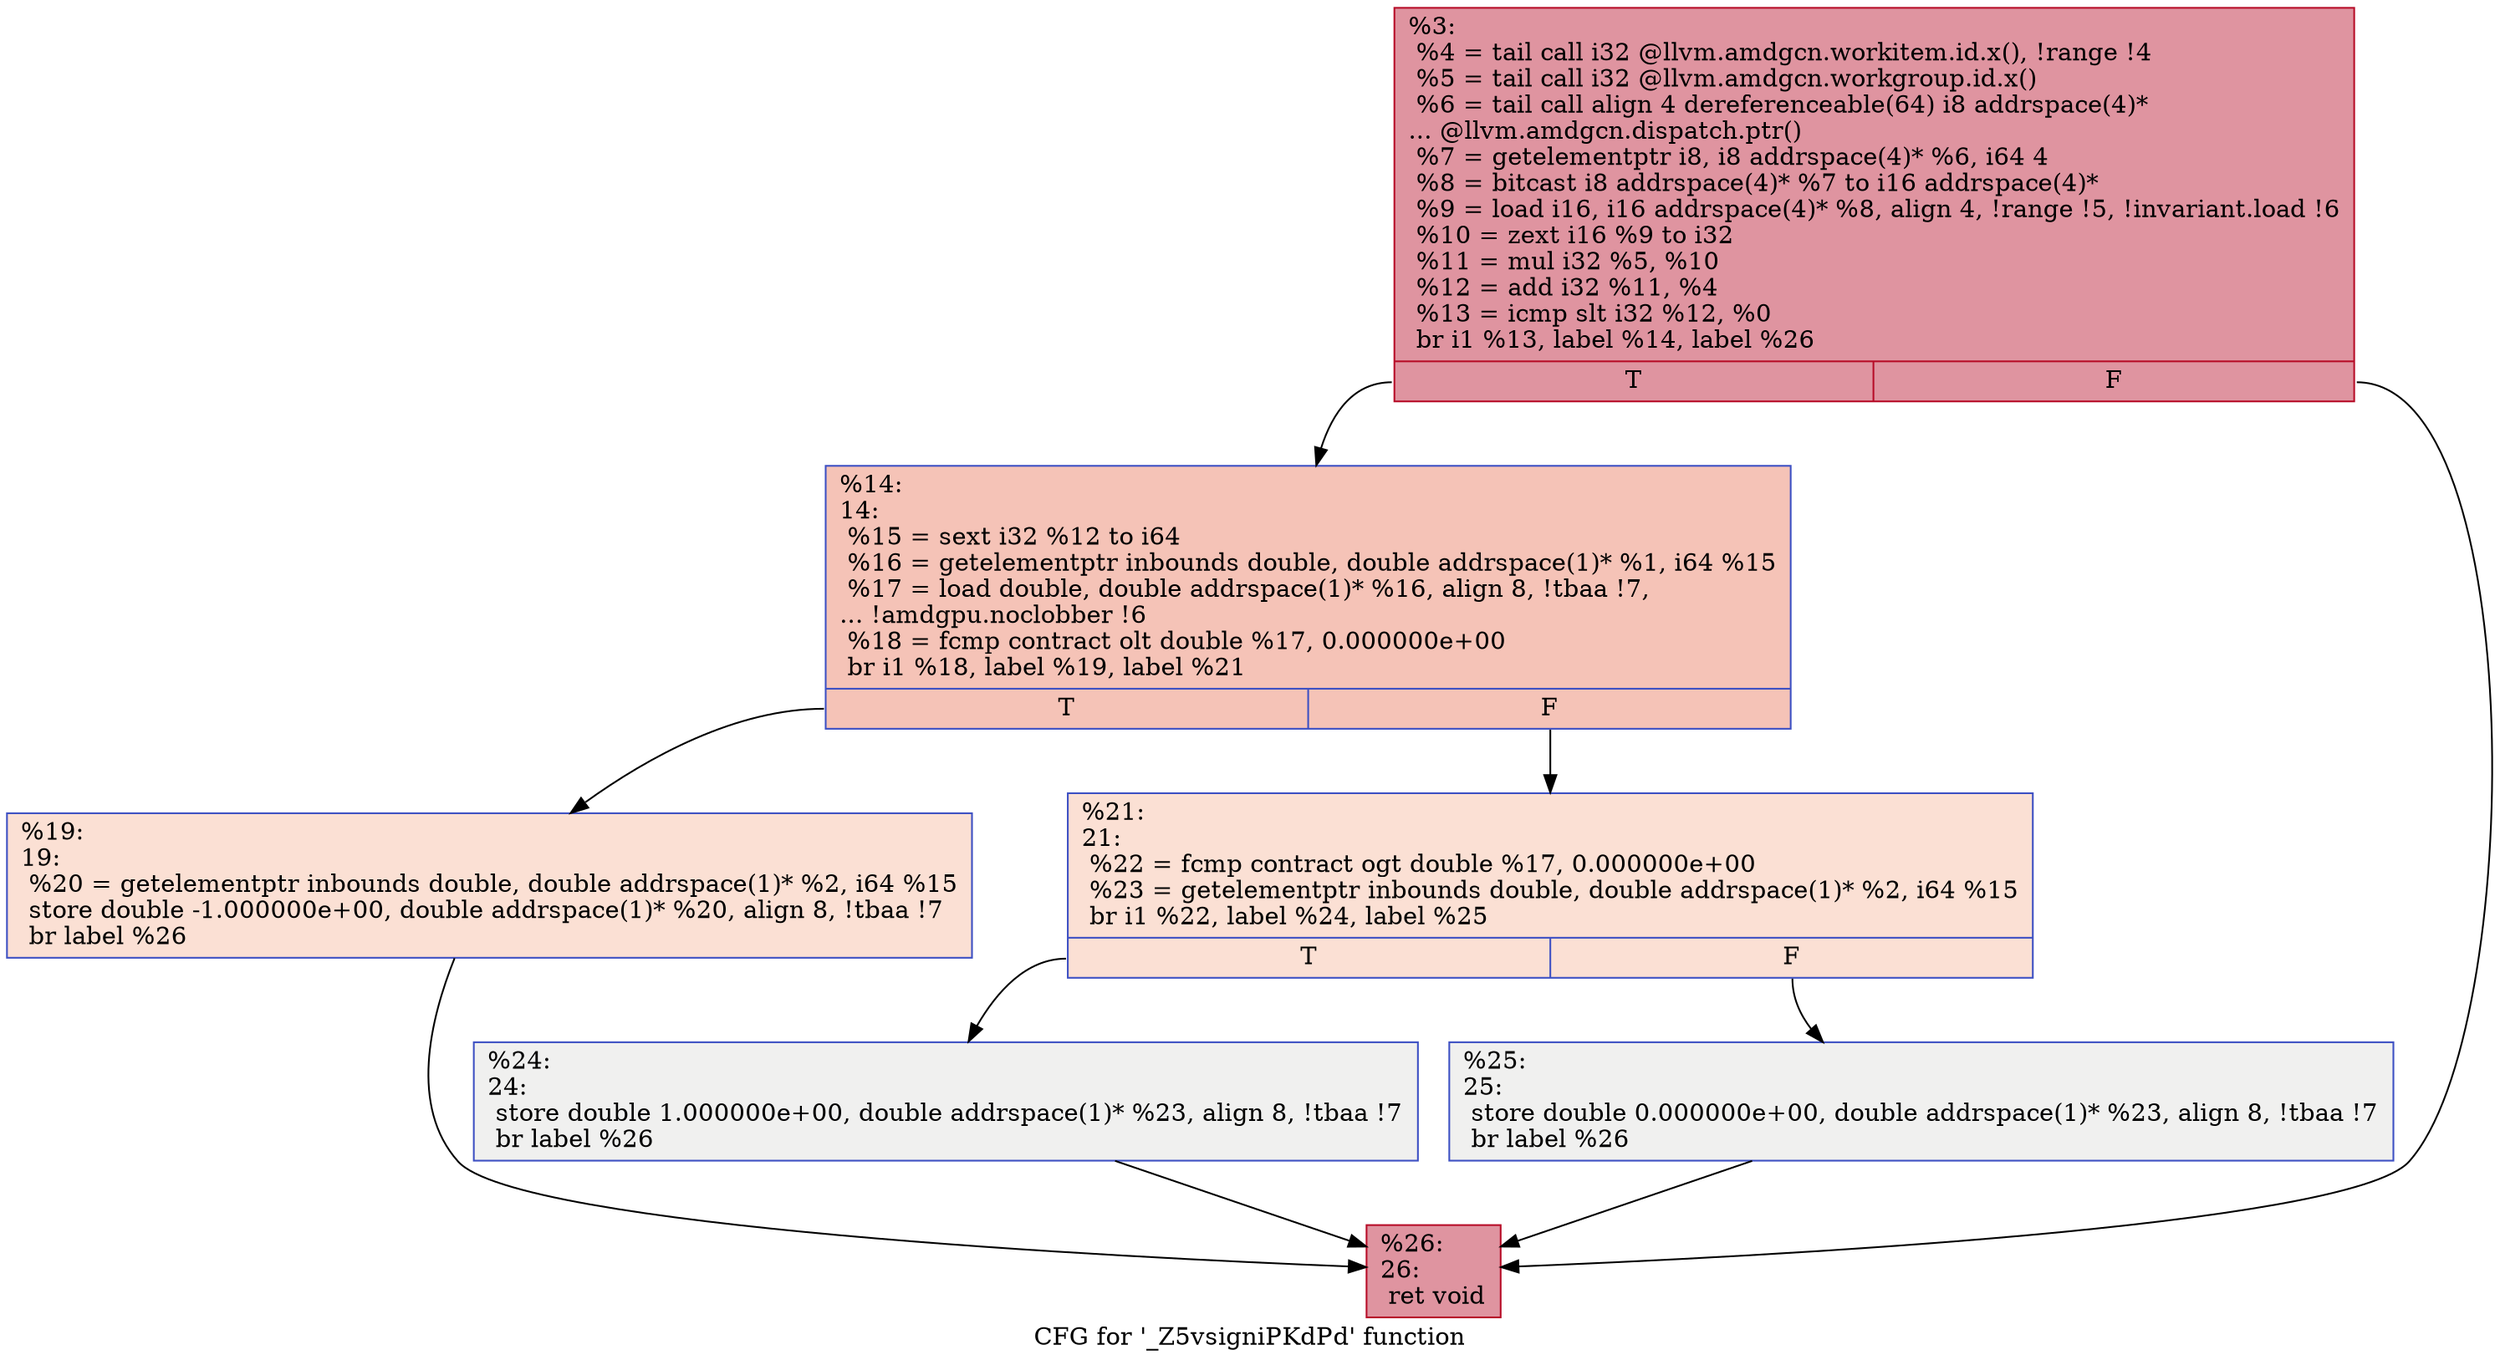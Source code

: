 digraph "CFG for '_Z5vsigniPKdPd' function" {
	label="CFG for '_Z5vsigniPKdPd' function";

	Node0x5976250 [shape=record,color="#b70d28ff", style=filled, fillcolor="#b70d2870",label="{%3:\l  %4 = tail call i32 @llvm.amdgcn.workitem.id.x(), !range !4\l  %5 = tail call i32 @llvm.amdgcn.workgroup.id.x()\l  %6 = tail call align 4 dereferenceable(64) i8 addrspace(4)*\l... @llvm.amdgcn.dispatch.ptr()\l  %7 = getelementptr i8, i8 addrspace(4)* %6, i64 4\l  %8 = bitcast i8 addrspace(4)* %7 to i16 addrspace(4)*\l  %9 = load i16, i16 addrspace(4)* %8, align 4, !range !5, !invariant.load !6\l  %10 = zext i16 %9 to i32\l  %11 = mul i32 %5, %10\l  %12 = add i32 %11, %4\l  %13 = icmp slt i32 %12, %0\l  br i1 %13, label %14, label %26\l|{<s0>T|<s1>F}}"];
	Node0x5976250:s0 -> Node0x5976ff0;
	Node0x5976250:s1 -> Node0x59781f0;
	Node0x5976ff0 [shape=record,color="#3d50c3ff", style=filled, fillcolor="#e8765c70",label="{%14:\l14:                                               \l  %15 = sext i32 %12 to i64\l  %16 = getelementptr inbounds double, double addrspace(1)* %1, i64 %15\l  %17 = load double, double addrspace(1)* %16, align 8, !tbaa !7,\l... !amdgpu.noclobber !6\l  %18 = fcmp contract olt double %17, 0.000000e+00\l  br i1 %18, label %19, label %21\l|{<s0>T|<s1>F}}"];
	Node0x5976ff0:s0 -> Node0x5979780;
	Node0x5976ff0:s1 -> Node0x5979810;
	Node0x5979780 [shape=record,color="#3d50c3ff", style=filled, fillcolor="#f7b99e70",label="{%19:\l19:                                               \l  %20 = getelementptr inbounds double, double addrspace(1)* %2, i64 %15\l  store double -1.000000e+00, double addrspace(1)* %20, align 8, !tbaa !7\l  br label %26\l}"];
	Node0x5979780 -> Node0x59781f0;
	Node0x5979810 [shape=record,color="#3d50c3ff", style=filled, fillcolor="#f7b99e70",label="{%21:\l21:                                               \l  %22 = fcmp contract ogt double %17, 0.000000e+00\l  %23 = getelementptr inbounds double, double addrspace(1)* %2, i64 %15\l  br i1 %22, label %24, label %25\l|{<s0>T|<s1>F}}"];
	Node0x5979810:s0 -> Node0x597a230;
	Node0x5979810:s1 -> Node0x597a280;
	Node0x597a230 [shape=record,color="#3d50c3ff", style=filled, fillcolor="#dedcdb70",label="{%24:\l24:                                               \l  store double 1.000000e+00, double addrspace(1)* %23, align 8, !tbaa !7\l  br label %26\l}"];
	Node0x597a230 -> Node0x59781f0;
	Node0x597a280 [shape=record,color="#3d50c3ff", style=filled, fillcolor="#dedcdb70",label="{%25:\l25:                                               \l  store double 0.000000e+00, double addrspace(1)* %23, align 8, !tbaa !7\l  br label %26\l}"];
	Node0x597a280 -> Node0x59781f0;
	Node0x59781f0 [shape=record,color="#b70d28ff", style=filled, fillcolor="#b70d2870",label="{%26:\l26:                                               \l  ret void\l}"];
}
